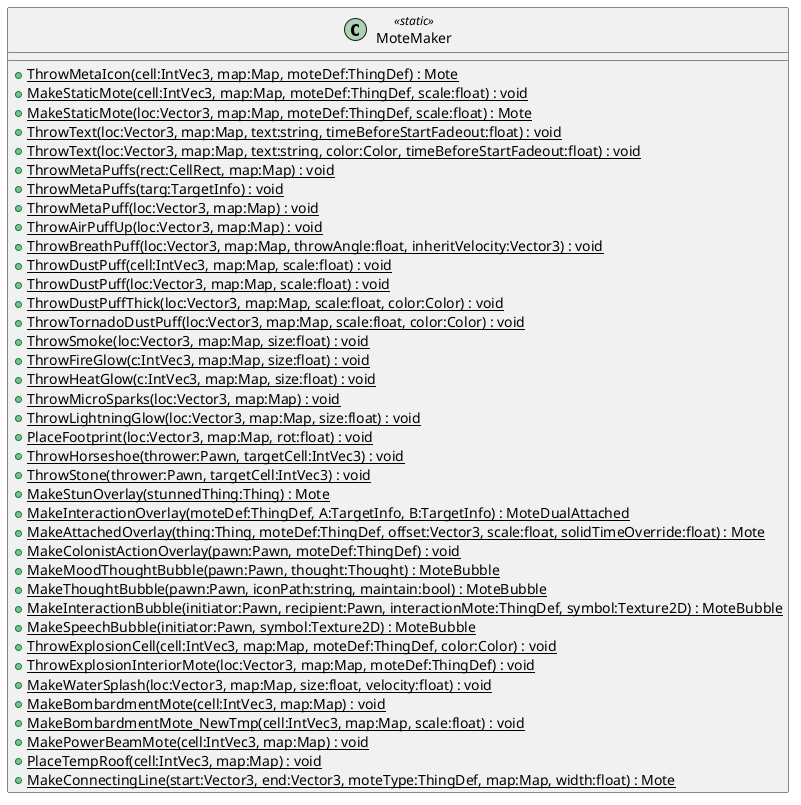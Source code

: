 @startuml
class MoteMaker <<static>> {
    + {static} ThrowMetaIcon(cell:IntVec3, map:Map, moteDef:ThingDef) : Mote
    + {static} MakeStaticMote(cell:IntVec3, map:Map, moteDef:ThingDef, scale:float) : void
    + {static} MakeStaticMote(loc:Vector3, map:Map, moteDef:ThingDef, scale:float) : Mote
    + {static} ThrowText(loc:Vector3, map:Map, text:string, timeBeforeStartFadeout:float) : void
    + {static} ThrowText(loc:Vector3, map:Map, text:string, color:Color, timeBeforeStartFadeout:float) : void
    + {static} ThrowMetaPuffs(rect:CellRect, map:Map) : void
    + {static} ThrowMetaPuffs(targ:TargetInfo) : void
    + {static} ThrowMetaPuff(loc:Vector3, map:Map) : void
    + {static} ThrowAirPuffUp(loc:Vector3, map:Map) : void
    + {static} ThrowBreathPuff(loc:Vector3, map:Map, throwAngle:float, inheritVelocity:Vector3) : void
    + {static} ThrowDustPuff(cell:IntVec3, map:Map, scale:float) : void
    + {static} ThrowDustPuff(loc:Vector3, map:Map, scale:float) : void
    + {static} ThrowDustPuffThick(loc:Vector3, map:Map, scale:float, color:Color) : void
    + {static} ThrowTornadoDustPuff(loc:Vector3, map:Map, scale:float, color:Color) : void
    + {static} ThrowSmoke(loc:Vector3, map:Map, size:float) : void
    + {static} ThrowFireGlow(c:IntVec3, map:Map, size:float) : void
    + {static} ThrowHeatGlow(c:IntVec3, map:Map, size:float) : void
    + {static} ThrowMicroSparks(loc:Vector3, map:Map) : void
    + {static} ThrowLightningGlow(loc:Vector3, map:Map, size:float) : void
    + {static} PlaceFootprint(loc:Vector3, map:Map, rot:float) : void
    + {static} ThrowHorseshoe(thrower:Pawn, targetCell:IntVec3) : void
    + {static} ThrowStone(thrower:Pawn, targetCell:IntVec3) : void
    + {static} MakeStunOverlay(stunnedThing:Thing) : Mote
    + {static} MakeInteractionOverlay(moteDef:ThingDef, A:TargetInfo, B:TargetInfo) : MoteDualAttached
    + {static} MakeAttachedOverlay(thing:Thing, moteDef:ThingDef, offset:Vector3, scale:float, solidTimeOverride:float) : Mote
    + {static} MakeColonistActionOverlay(pawn:Pawn, moteDef:ThingDef) : void
    + {static} MakeMoodThoughtBubble(pawn:Pawn, thought:Thought) : MoteBubble
    + {static} MakeThoughtBubble(pawn:Pawn, iconPath:string, maintain:bool) : MoteBubble
    + {static} MakeInteractionBubble(initiator:Pawn, recipient:Pawn, interactionMote:ThingDef, symbol:Texture2D) : MoteBubble
    + {static} MakeSpeechBubble(initiator:Pawn, symbol:Texture2D) : MoteBubble
    + {static} ThrowExplosionCell(cell:IntVec3, map:Map, moteDef:ThingDef, color:Color) : void
    + {static} ThrowExplosionInteriorMote(loc:Vector3, map:Map, moteDef:ThingDef) : void
    + {static} MakeWaterSplash(loc:Vector3, map:Map, size:float, velocity:float) : void
    + {static} MakeBombardmentMote(cell:IntVec3, map:Map) : void
    + {static} MakeBombardmentMote_NewTmp(cell:IntVec3, map:Map, scale:float) : void
    + {static} MakePowerBeamMote(cell:IntVec3, map:Map) : void
    + {static} PlaceTempRoof(cell:IntVec3, map:Map) : void
    + {static} MakeConnectingLine(start:Vector3, end:Vector3, moteType:ThingDef, map:Map, width:float) : Mote
}
@enduml
